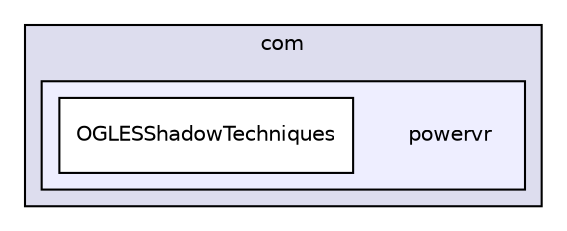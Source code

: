 digraph "PVR/SDK_3.4/Examples/Intermediate/ShadowTechniques/OGLES/Build/Android/src/com/powervr" {
  compound=true
  node [ fontsize="10", fontname="Helvetica"];
  edge [ labelfontsize="10", labelfontname="Helvetica"];
  subgraph clusterdir_ba3b46ebf455f450a371ec0c8a624990 {
    graph [ bgcolor="#ddddee", pencolor="black", label="com" fontname="Helvetica", fontsize="10", URL="dir_ba3b46ebf455f450a371ec0c8a624990.html"]
  subgraph clusterdir_499cdf2c60e11c07908d9c6f9c6527d7 {
    graph [ bgcolor="#eeeeff", pencolor="black", label="" URL="dir_499cdf2c60e11c07908d9c6f9c6527d7.html"];
    dir_499cdf2c60e11c07908d9c6f9c6527d7 [shape=plaintext label="powervr"];
    dir_50d4eef2d1ff929e19a34b86b687e697 [shape=box label="OGLESShadowTechniques" color="black" fillcolor="white" style="filled" URL="dir_50d4eef2d1ff929e19a34b86b687e697.html"];
  }
  }
}
